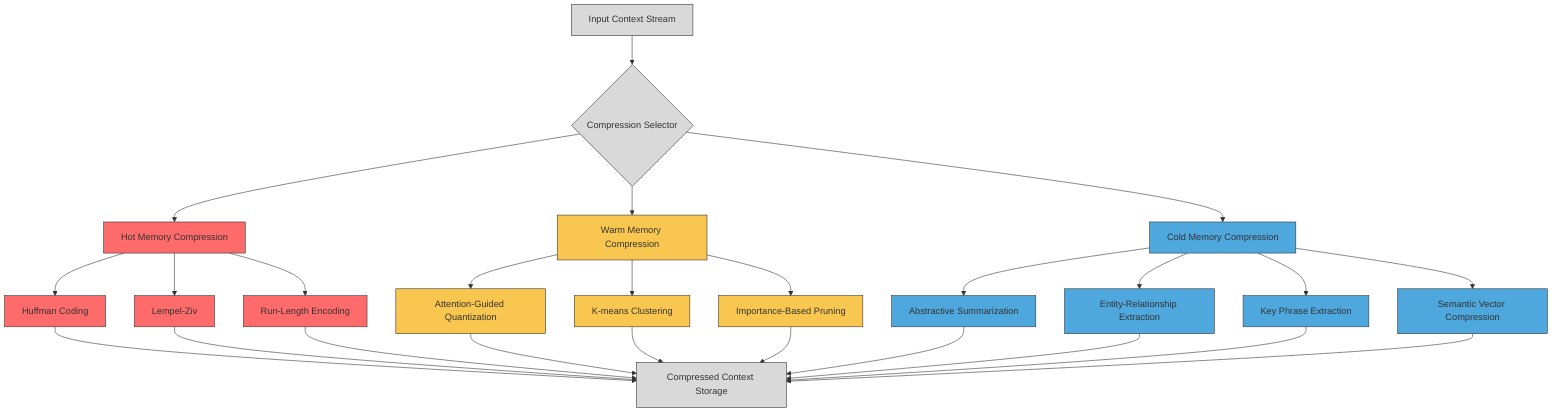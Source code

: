graph TD
    A[Input Context Stream] --> B{Compression Selector}
    B --> C[Hot Memory Compression]
    B --> D[Warm Memory Compression]
    B --> E[Cold Memory Compression]
    
    C --> C1[Huffman Coding]
    C --> C2[Lempel-Ziv]
    C --> C3[Run-Length Encoding]
    
    D --> D1[Attention-Guided Quantization]
    D --> D2[K-means Clustering]
    D --> D3[Importance-Based Pruning]
    
    E --> E1[Abstractive Summarization]
    E --> E2[Entity-Relationship Extraction]
    E --> E3[Key Phrase Extraction]
    E --> E4[Semantic Vector Compression]
    
    C1 --> F[Compressed Context Storage]
    C2 --> F
    C3 --> F
    D1 --> F
    D2 --> F
    D3 --> F
    E1 --> F
    E2 --> F
    E3 --> F
    E4 --> F
    
    classDef hot fill:#ff6b6b,stroke:#333,stroke-width:1px
    classDef warm fill:#f9c74f,stroke:#333,stroke-width:1px
    classDef cold fill:#4ea8de,stroke:#333,stroke-width:1px
    classDef process fill:#d9d9d9,stroke:#333,stroke-width:1px
    
    class C,C1,C2,C3 hot
    class D,D1,D2,D3 warm
    class E,E1,E2,E3,E4 cold
    class A,B,F process